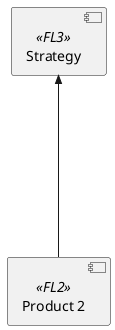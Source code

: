 @startuml
    [Product 2] <<FL2>>
    [Strategy] <<FL3>>
    [Product 2] --up-->> [Strategy]
@enduml